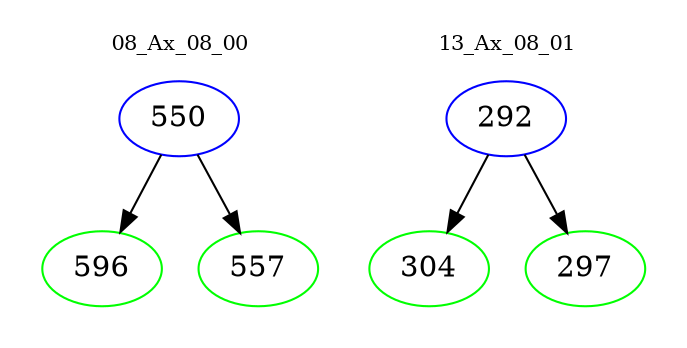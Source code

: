 digraph{
subgraph cluster_0 {
color = white
label = "08_Ax_08_00";
fontsize=10;
T0_550 [label="550", color="blue"]
T0_550 -> T0_596 [color="black"]
T0_596 [label="596", color="green"]
T0_550 -> T0_557 [color="black"]
T0_557 [label="557", color="green"]
}
subgraph cluster_1 {
color = white
label = "13_Ax_08_01";
fontsize=10;
T1_292 [label="292", color="blue"]
T1_292 -> T1_304 [color="black"]
T1_304 [label="304", color="green"]
T1_292 -> T1_297 [color="black"]
T1_297 [label="297", color="green"]
}
}
